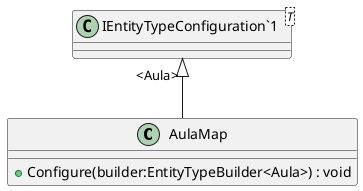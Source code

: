 @startuml
class AulaMap {
    + Configure(builder:EntityTypeBuilder<Aula>) : void
}
class "IEntityTypeConfiguration`1"<T> {
}
"IEntityTypeConfiguration`1" "<Aula>" <|-- AulaMap
@enduml
